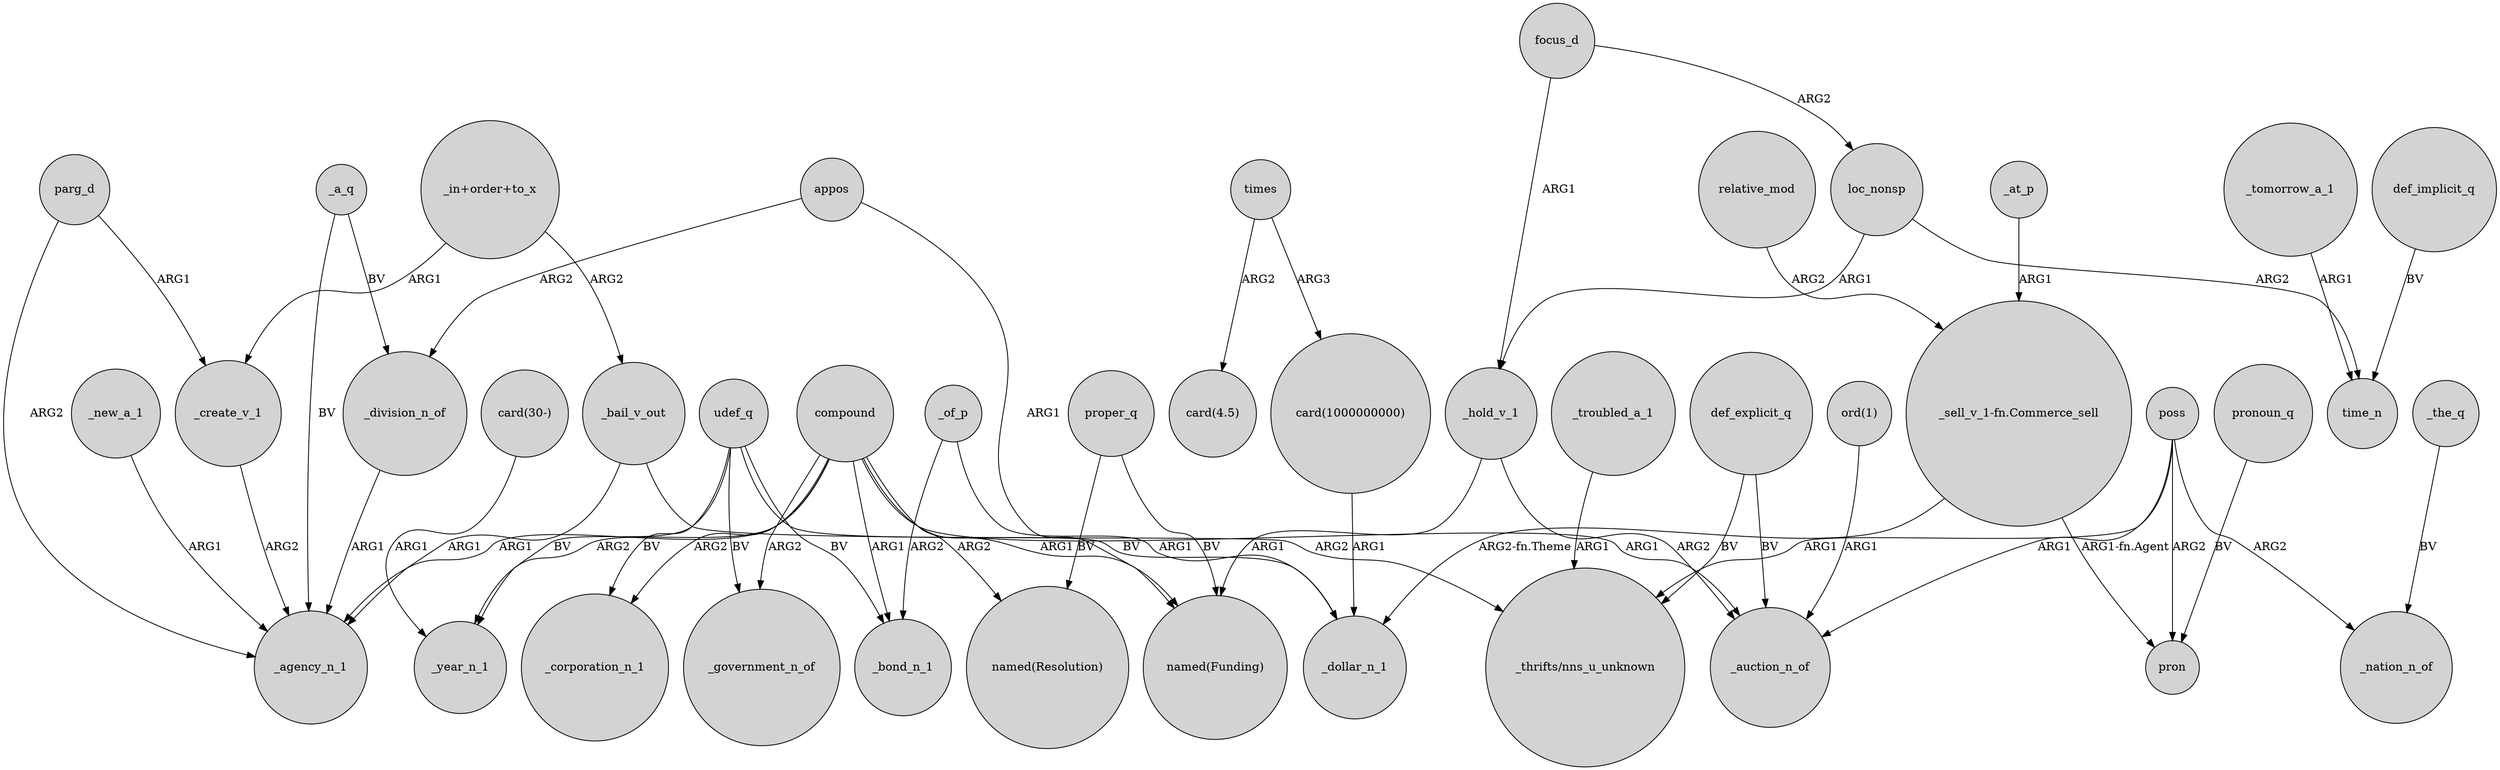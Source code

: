 digraph {
	node [shape=circle style=filled]
	compound -> "named(Funding)" [label=ARG1]
	focus_d -> loc_nonsp [label=ARG2]
	focus_d -> _hold_v_1 [label=ARG1]
	_bail_v_out -> "_thrifts/nns_u_unknown" [label=ARG2]
	compound -> _agency_n_1 [label=ARG1]
	_tomorrow_a_1 -> time_n [label=ARG1]
	poss -> pron [label=ARG2]
	compound -> _government_n_of [label=ARG2]
	udef_q -> _government_n_of [label=BV]
	appos -> _division_n_of [label=ARG2]
	"ord(1)" -> _auction_n_of [label=ARG1]
	parg_d -> _create_v_1 [label=ARG1]
	_of_p -> _dollar_n_1 [label=ARG1]
	compound -> _bond_n_1 [label=ARG1]
	compound -> _corporation_n_1 [label=ARG2]
	relative_mod -> "_sell_v_1-fn.Commerce_sell" [label=ARG2]
	"card(30-)" -> _year_n_1 [label=ARG1]
	_division_n_of -> _agency_n_1 [label=ARG1]
	_of_p -> _bond_n_1 [label=ARG2]
	"_in+order+to_x" -> _bail_v_out [label=ARG2]
	parg_d -> _agency_n_1 [label=ARG2]
	_new_a_1 -> _agency_n_1 [label=ARG1]
	loc_nonsp -> time_n [label=ARG2]
	_create_v_1 -> _agency_n_1 [label=ARG2]
	times -> "card(1000000000)" [label=ARG3]
	_troubled_a_1 -> "_thrifts/nns_u_unknown" [label=ARG1]
	udef_q -> _corporation_n_1 [label=BV]
	pronoun_q -> pron [label=BV]
	times -> "card(4.5)" [label=ARG2]
	udef_q -> _bond_n_1 [label=BV]
	"_in+order+to_x" -> _create_v_1 [label=ARG1]
	_the_q -> _nation_n_of [label=BV]
	loc_nonsp -> _hold_v_1 [label=ARG1]
	_bail_v_out -> _agency_n_1 [label=ARG1]
	"_sell_v_1-fn.Commerce_sell" -> _dollar_n_1 [label="ARG2-fn.Theme"]
	proper_q -> "named(Resolution)" [label=BV]
	poss -> _auction_n_of [label=ARG1]
	poss -> _nation_n_of [label=ARG2]
	def_explicit_q -> "_thrifts/nns_u_unknown" [label=BV]
	_hold_v_1 -> "named(Funding)" [label=ARG1]
	_a_q -> _agency_n_1 [label=BV]
	_hold_v_1 -> _auction_n_of [label=ARG2]
	compound -> _year_n_1 [label=ARG2]
	compound -> _auction_n_of [label=ARG1]
	appos -> "named(Funding)" [label=ARG1]
	udef_q -> _year_n_1 [label=BV]
	_a_q -> _division_n_of [label=BV]
	"_sell_v_1-fn.Commerce_sell" -> pron [label="ARG1-fn.Agent"]
	poss -> "_thrifts/nns_u_unknown" [label=ARG1]
	proper_q -> "named(Funding)" [label=BV]
	"card(1000000000)" -> _dollar_n_1 [label=ARG1]
	def_explicit_q -> _auction_n_of [label=BV]
	_at_p -> "_sell_v_1-fn.Commerce_sell" [label=ARG1]
	udef_q -> _dollar_n_1 [label=BV]
	def_implicit_q -> time_n [label=BV]
	compound -> "named(Resolution)" [label=ARG2]
}
